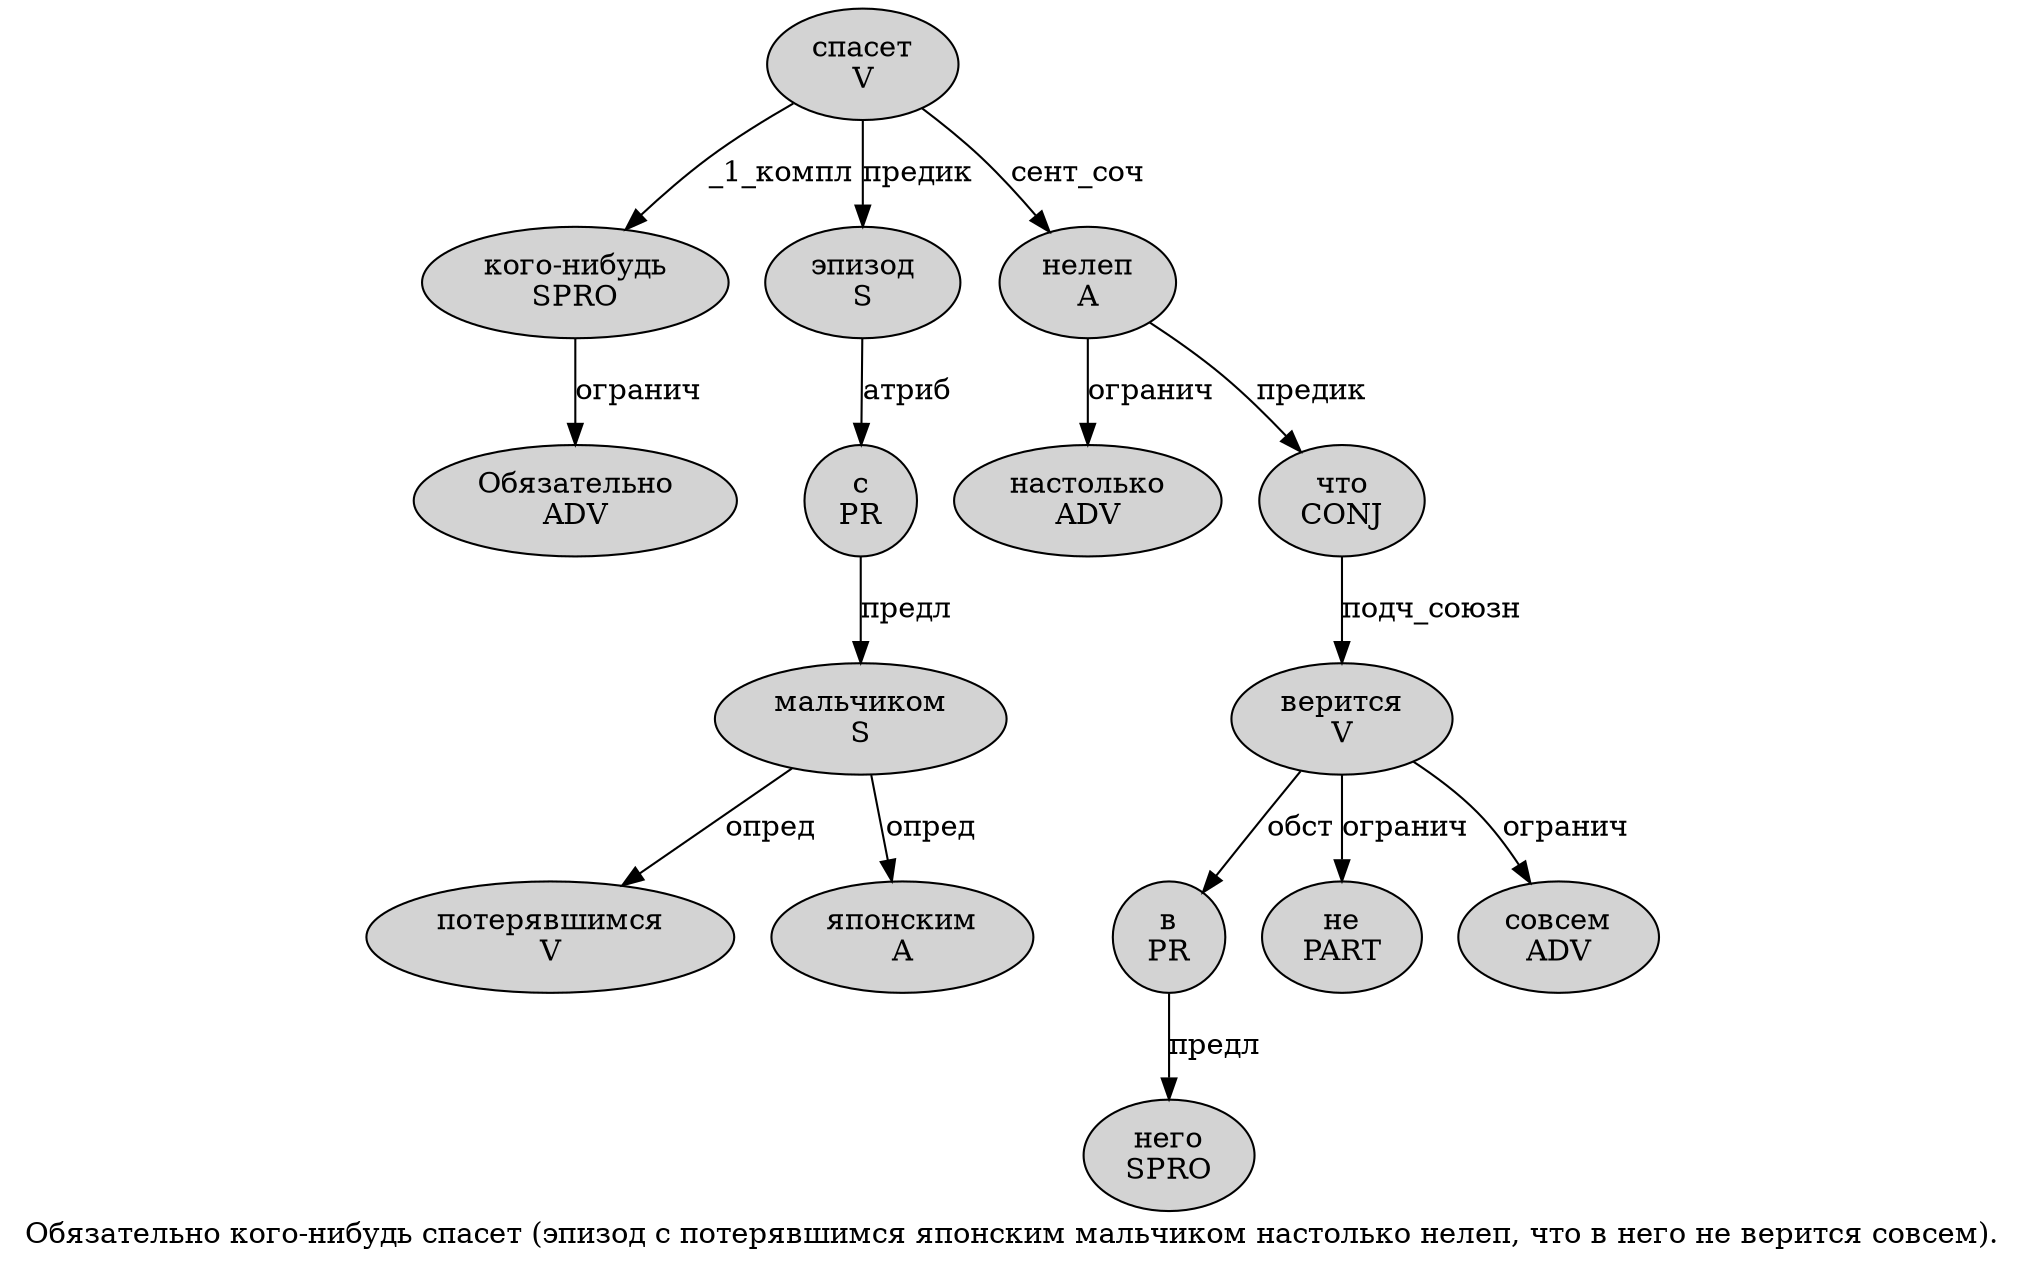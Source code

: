 digraph SENTENCE_4897 {
	graph [label="Обязательно кого-нибудь спасет (эпизод с потерявшимся японским мальчиком настолько нелеп, что в него не верится совсем)."]
	node [style=filled]
		0 [label="Обязательно
ADV" color="" fillcolor=lightgray penwidth=1 shape=ellipse]
		1 [label="кого-нибудь
SPRO" color="" fillcolor=lightgray penwidth=1 shape=ellipse]
		2 [label="спасет
V" color="" fillcolor=lightgray penwidth=1 shape=ellipse]
		4 [label="эпизод
S" color="" fillcolor=lightgray penwidth=1 shape=ellipse]
		5 [label="с
PR" color="" fillcolor=lightgray penwidth=1 shape=ellipse]
		6 [label="потерявшимся
V" color="" fillcolor=lightgray penwidth=1 shape=ellipse]
		7 [label="японским
A" color="" fillcolor=lightgray penwidth=1 shape=ellipse]
		8 [label="мальчиком
S" color="" fillcolor=lightgray penwidth=1 shape=ellipse]
		9 [label="настолько
ADV" color="" fillcolor=lightgray penwidth=1 shape=ellipse]
		10 [label="нелеп
A" color="" fillcolor=lightgray penwidth=1 shape=ellipse]
		12 [label="что
CONJ" color="" fillcolor=lightgray penwidth=1 shape=ellipse]
		13 [label="в
PR" color="" fillcolor=lightgray penwidth=1 shape=ellipse]
		14 [label="него
SPRO" color="" fillcolor=lightgray penwidth=1 shape=ellipse]
		15 [label="не
PART" color="" fillcolor=lightgray penwidth=1 shape=ellipse]
		16 [label="верится
V" color="" fillcolor=lightgray penwidth=1 shape=ellipse]
		17 [label="совсем
ADV" color="" fillcolor=lightgray penwidth=1 shape=ellipse]
			16 -> 13 [label="обст"]
			16 -> 15 [label="огранич"]
			16 -> 17 [label="огранич"]
			2 -> 1 [label="_1_компл"]
			2 -> 4 [label="предик"]
			2 -> 10 [label="сент_соч"]
			1 -> 0 [label="огранич"]
			12 -> 16 [label="подч_союзн"]
			8 -> 6 [label="опред"]
			8 -> 7 [label="опред"]
			10 -> 9 [label="огранич"]
			10 -> 12 [label="предик"]
			5 -> 8 [label="предл"]
			4 -> 5 [label="атриб"]
			13 -> 14 [label="предл"]
}